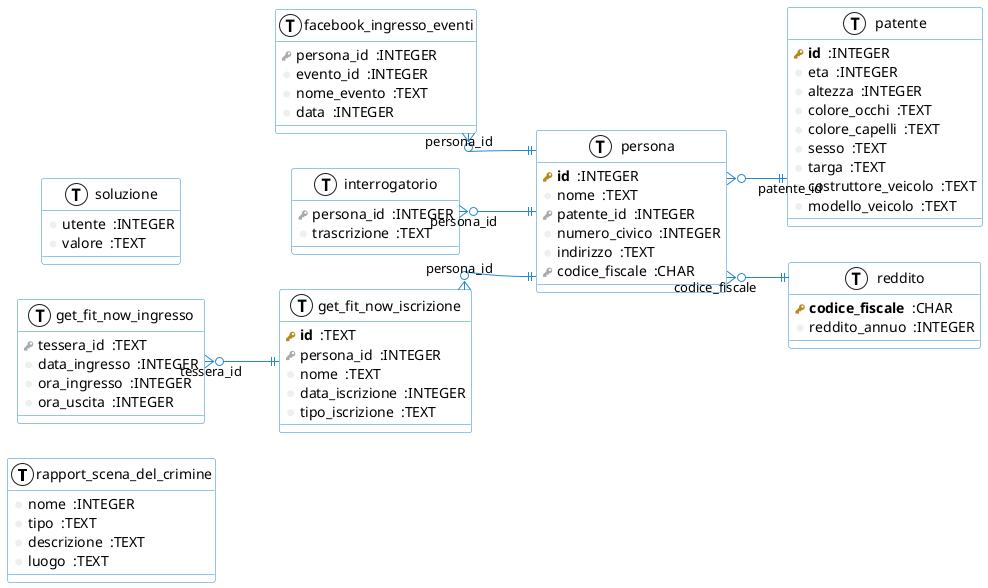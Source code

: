 @startuml
left to right direction
skinparam roundcorner 5
skinparam linetype ortho
skinparam shadowing false
skinparam handwritten false
skinparam class {
    BackgroundColor white
    ArrowColor #2688d4
    BorderColor #2688d4
}
!define primary_key(x) <b><color:#b8861b><&key></color> x</b>
!define foreign_key(x) <color:#aaaaaa><&key></color> x
!define primary_and_foreign_key(x) <b><i><color:#b8861b><&key></color> x</i></b>
!define column(x) <color:#efefef><&media-record></color> x
!define table(x) entity x << (T, white) >>

table( rapport_scena_del_crimine ) {
   column( nome )  :INTEGER 
   column( tipo )  :TEXT 
   column( descrizione )  :TEXT 
   column( luogo )  :TEXT 
 }


table( patente ) {
   primary_key( id )  :INTEGER 
   column( eta )  :INTEGER 
   column( altezza )  :INTEGER 
   column( colore_occhi )  :TEXT 
   column( colore_capelli )  :TEXT 
   column( sesso )  :TEXT 
   column( targa )  :TEXT 
   column( costruttore_veicolo )  :TEXT 
   column( modello_veicolo )  :TEXT 
 }


table( facebook_ingresso_eventi ) {
   foreign_key( persona_id )  :INTEGER 
   column( evento_id )  :INTEGER 
   column( nome_evento )  :TEXT 
   column( data )  :INTEGER 
 }


table( interrogatorio ) {
   foreign_key( persona_id )  :INTEGER 
   column( trascrizione )  :TEXT 
 }


table( get_fit_now_iscrizione ) {
   primary_key( id )  :TEXT 
   foreign_key( persona_id )  :INTEGER 
   column( nome )  :TEXT 
   column( data_iscrizione )  :INTEGER 
   column( tipo_iscrizione )  :TEXT 
 }


table( get_fit_now_ingresso ) {
   foreign_key( tessera_id )  :TEXT 
   column( data_ingresso )  :INTEGER 
   column( ora_ingresso )  :INTEGER 
   column( ora_uscita )  :INTEGER 
 }


table( soluzione ) {
   column( utente )  :INTEGER 
   column( valore )  :TEXT 
 }


table( reddito ) {
   primary_key( codice_fiscale )  :CHAR 
   column( reddito_annuo )  :INTEGER 
 }


table( persona ) {
   primary_key( id )  :INTEGER 
   column( nome )  :TEXT 
   foreign_key( patente_id )  :INTEGER 
   column( numero_civico )  :INTEGER 
   column( indirizzo )  :TEXT 
   foreign_key( codice_fiscale )  :CHAR 
 }


 facebook_ingresso_eventi }o--|| persona : persona_id
 interrogatorio }o--|| persona : persona_id
 get_fit_now_iscrizione }o--|| persona : persona_id
 get_fit_now_ingresso }o--|| get_fit_now_iscrizione : tessera_id
 persona }o--|| reddito : codice_fiscale
 persona }o--|| patente : patente_id

@enduml
